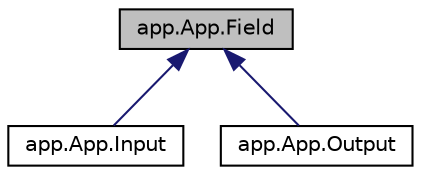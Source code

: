 digraph "app.App.Field"
{
  edge [fontname="Helvetica",fontsize="10",labelfontname="Helvetica",labelfontsize="10"];
  node [fontname="Helvetica",fontsize="10",shape=record];
  Node0 [label="app.App.Field",height=0.2,width=0.4,color="black", fillcolor="grey75", style="filled", fontcolor="black"];
  Node0 -> Node1 [dir="back",color="midnightblue",fontsize="10",style="solid"];
  Node1 [label="app.App.Input",height=0.2,width=0.4,color="black", fillcolor="white", style="filled",URL="$classapp_1_1_app_1_1_input.html"];
  Node0 -> Node2 [dir="back",color="midnightblue",fontsize="10",style="solid"];
  Node2 [label="app.App.Output",height=0.2,width=0.4,color="black", fillcolor="white", style="filled",URL="$classapp_1_1_app_1_1_output.html"];
}
